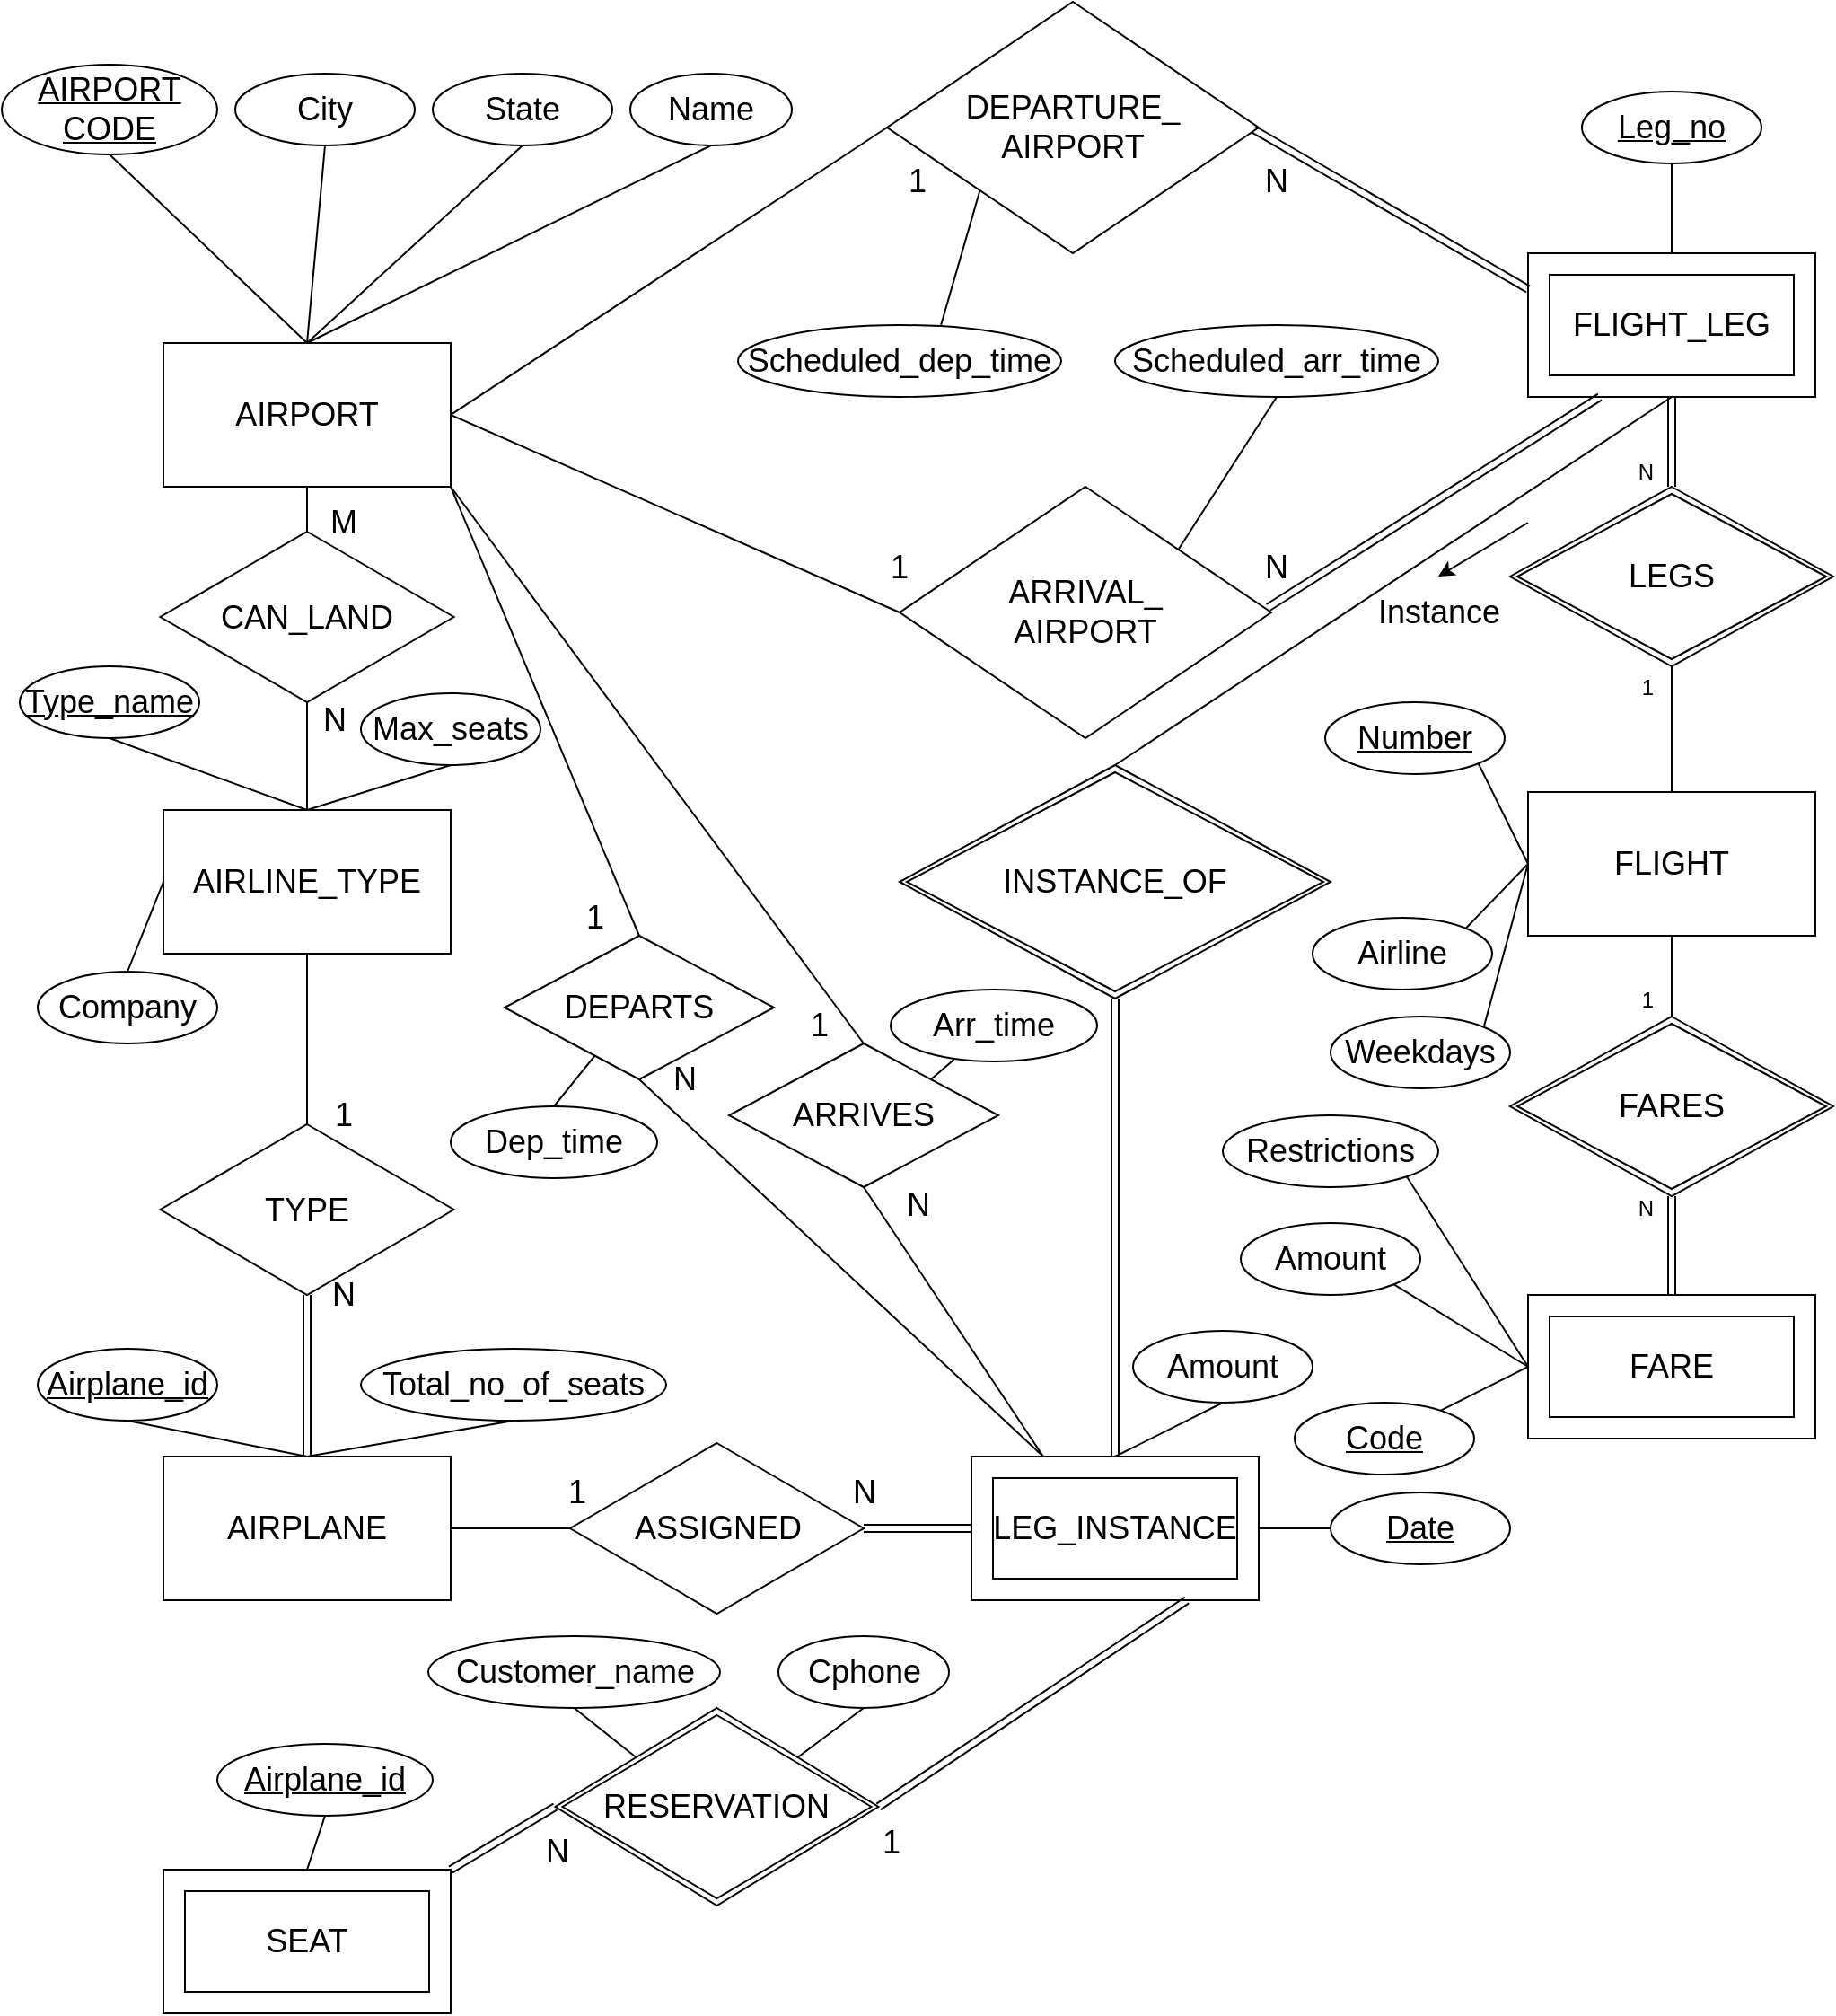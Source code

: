 <mxfile version="13.7.3" type="github">
  <diagram id="9iZNZO0j0jkgSTigeUpT" name="Page-1">
    <mxGraphModel dx="2377" dy="1365" grid="1" gridSize="10" guides="1" tooltips="1" connect="1" arrows="1" fold="1" page="1" pageScale="1" pageWidth="827" pageHeight="1169" math="0" shadow="0">
      <root>
        <mxCell id="0" />
        <mxCell id="1" parent="0" />
        <mxCell id="PUG3nTG2jhj8GArSebX7-1" value="AIRPORT" style="rounded=0;whiteSpace=wrap;html=1;perimeterSpacing=0;sketch=0;container=0;fontSize=18;" vertex="1" parent="1">
          <mxGeometry x="350" y="190" width="160" height="80" as="geometry" />
        </mxCell>
        <mxCell id="PUG3nTG2jhj8GArSebX7-6" value="FLIGHT_LEG" style="shape=ext;double=1;rounded=0;whiteSpace=wrap;html=1;glass=0;sketch=0;gradientColor=none;margin=10;fontSize=18;" vertex="1" parent="1">
          <mxGeometry x="1110" y="140" width="160" height="80" as="geometry" />
        </mxCell>
        <mxCell id="PUG3nTG2jhj8GArSebX7-7" value="AIRLINE_TYPE" style="rounded=0;whiteSpace=wrap;html=1;perimeterSpacing=0;sketch=0;container=0;fontSize=18;" vertex="1" parent="1">
          <mxGeometry x="350" y="450" width="160" height="80" as="geometry" />
        </mxCell>
        <mxCell id="PUG3nTG2jhj8GArSebX7-8" value="AIRPLANE" style="rounded=0;whiteSpace=wrap;html=1;perimeterSpacing=0;sketch=0;container=0;fontSize=18;" vertex="1" parent="1">
          <mxGeometry x="350" y="810" width="160" height="80" as="geometry" />
        </mxCell>
        <mxCell id="PUG3nTG2jhj8GArSebX7-9" value="FLIGHT" style="rounded=0;whiteSpace=wrap;html=1;perimeterSpacing=0;sketch=0;container=0;fontSize=18;" vertex="1" parent="1">
          <mxGeometry x="1110" y="440" width="160" height="80" as="geometry" />
        </mxCell>
        <mxCell id="PUG3nTG2jhj8GArSebX7-10" value="SEAT" style="shape=ext;double=1;rounded=0;whiteSpace=wrap;html=1;glass=0;sketch=0;gradientColor=none;margin=10;fontSize=18;" vertex="1" parent="1">
          <mxGeometry x="350" y="1040" width="160" height="80" as="geometry" />
        </mxCell>
        <mxCell id="PUG3nTG2jhj8GArSebX7-11" value="FARE" style="shape=ext;double=1;rounded=0;whiteSpace=wrap;html=1;glass=0;sketch=0;gradientColor=none;margin=10;fontSize=18;" vertex="1" parent="1">
          <mxGeometry x="1110" y="720" width="160" height="80" as="geometry" />
        </mxCell>
        <mxCell id="PUG3nTG2jhj8GArSebX7-12" value="LEG_INSTANCE" style="shape=ext;double=1;rounded=0;whiteSpace=wrap;html=1;glass=0;sketch=0;gradientColor=none;margin=10;fontSize=18;" vertex="1" parent="1">
          <mxGeometry x="800" y="810" width="160" height="80" as="geometry" />
        </mxCell>
        <mxCell id="PUG3nTG2jhj8GArSebX7-13" value="&lt;u style=&quot;font-size: 18px;&quot;&gt;AIRPORT CODE&lt;/u&gt;" style="ellipse;whiteSpace=wrap;html=1;rounded=0;glass=0;sketch=0;gradientColor=none;fontSize=18;" vertex="1" parent="1">
          <mxGeometry x="260" y="35" width="120" height="50" as="geometry" />
        </mxCell>
        <mxCell id="PUG3nTG2jhj8GArSebX7-14" value="City" style="ellipse;whiteSpace=wrap;html=1;rounded=0;glass=0;sketch=0;gradientColor=none;fontSize=18;" vertex="1" parent="1">
          <mxGeometry x="390" y="40" width="100" height="40" as="geometry" />
        </mxCell>
        <mxCell id="PUG3nTG2jhj8GArSebX7-15" value="State" style="ellipse;whiteSpace=wrap;html=1;rounded=0;glass=0;sketch=0;gradientColor=none;fontSize=18;" vertex="1" parent="1">
          <mxGeometry x="500" y="40" width="100" height="40" as="geometry" />
        </mxCell>
        <mxCell id="PUG3nTG2jhj8GArSebX7-18" value="Name" style="ellipse;whiteSpace=wrap;html=1;rounded=0;glass=0;sketch=0;gradientColor=none;fontSize=18;" vertex="1" parent="1">
          <mxGeometry x="610" y="40" width="90" height="40" as="geometry" />
        </mxCell>
        <mxCell id="PUG3nTG2jhj8GArSebX7-23" value="" style="endArrow=none;html=1;exitX=0.5;exitY=0;exitDx=0;exitDy=0;entryX=0.5;entryY=1;entryDx=0;entryDy=0;fontSize=18;" edge="1" parent="1" source="PUG3nTG2jhj8GArSebX7-1" target="PUG3nTG2jhj8GArSebX7-13">
          <mxGeometry width="50" height="50" relative="1" as="geometry">
            <mxPoint x="710" y="620" as="sourcePoint" />
            <mxPoint x="760" y="570" as="targetPoint" />
          </mxGeometry>
        </mxCell>
        <mxCell id="PUG3nTG2jhj8GArSebX7-24" value="" style="endArrow=none;html=1;entryX=0.5;entryY=1;entryDx=0;entryDy=0;fontSize=18;exitX=0.5;exitY=0;exitDx=0;exitDy=0;" edge="1" parent="1" source="PUG3nTG2jhj8GArSebX7-1" target="PUG3nTG2jhj8GArSebX7-14">
          <mxGeometry width="50" height="50" relative="1" as="geometry">
            <mxPoint x="430" y="140" as="sourcePoint" />
            <mxPoint x="340" y="90" as="targetPoint" />
          </mxGeometry>
        </mxCell>
        <mxCell id="PUG3nTG2jhj8GArSebX7-25" value="" style="endArrow=none;html=1;entryX=0.5;entryY=1;entryDx=0;entryDy=0;fontSize=18;exitX=0.5;exitY=0;exitDx=0;exitDy=0;" edge="1" parent="1" source="PUG3nTG2jhj8GArSebX7-1" target="PUG3nTG2jhj8GArSebX7-15">
          <mxGeometry width="50" height="50" relative="1" as="geometry">
            <mxPoint x="430" y="140" as="sourcePoint" />
            <mxPoint x="350" y="100" as="targetPoint" />
          </mxGeometry>
        </mxCell>
        <mxCell id="PUG3nTG2jhj8GArSebX7-26" value="" style="endArrow=none;html=1;exitX=0.5;exitY=0;exitDx=0;exitDy=0;entryX=0.5;entryY=1;entryDx=0;entryDy=0;fontSize=18;" edge="1" parent="1" source="PUG3nTG2jhj8GArSebX7-1" target="PUG3nTG2jhj8GArSebX7-18">
          <mxGeometry width="50" height="50" relative="1" as="geometry">
            <mxPoint x="460" y="170" as="sourcePoint" />
            <mxPoint x="360" y="110" as="targetPoint" />
          </mxGeometry>
        </mxCell>
        <mxCell id="PUG3nTG2jhj8GArSebX7-27" value="&lt;u style=&quot;font-size: 18px;&quot;&gt;Type_name&lt;/u&gt;" style="ellipse;whiteSpace=wrap;html=1;rounded=0;glass=0;sketch=0;gradientColor=none;fontSize=18;" vertex="1" parent="1">
          <mxGeometry x="270" y="370" width="100" height="40" as="geometry" />
        </mxCell>
        <mxCell id="PUG3nTG2jhj8GArSebX7-28" value="Max_seats" style="ellipse;whiteSpace=wrap;html=1;rounded=0;glass=0;sketch=0;gradientColor=none;fontSize=18;" vertex="1" parent="1">
          <mxGeometry x="460" y="385" width="100" height="40" as="geometry" />
        </mxCell>
        <mxCell id="PUG3nTG2jhj8GArSebX7-29" value="Company" style="ellipse;whiteSpace=wrap;html=1;rounded=0;glass=0;sketch=0;gradientColor=none;fontSize=18;" vertex="1" parent="1">
          <mxGeometry x="280" y="540" width="100" height="40" as="geometry" />
        </mxCell>
        <mxCell id="PUG3nTG2jhj8GArSebX7-31" value="" style="endArrow=none;html=1;exitX=0;exitY=0.5;exitDx=0;exitDy=0;entryX=0.5;entryY=0;entryDx=0;entryDy=0;fontSize=18;" edge="1" parent="1" source="PUG3nTG2jhj8GArSebX7-7" target="PUG3nTG2jhj8GArSebX7-29">
          <mxGeometry width="50" height="50" relative="1" as="geometry">
            <mxPoint x="450" y="450" as="sourcePoint" />
            <mxPoint x="350" y="390" as="targetPoint" />
          </mxGeometry>
        </mxCell>
        <mxCell id="PUG3nTG2jhj8GArSebX7-32" value="" style="endArrow=none;html=1;entryX=0.5;entryY=1;entryDx=0;entryDy=0;exitX=0.5;exitY=0;exitDx=0;exitDy=0;fontSize=18;" edge="1" parent="1" source="PUG3nTG2jhj8GArSebX7-7" target="PUG3nTG2jhj8GArSebX7-27">
          <mxGeometry width="50" height="50" relative="1" as="geometry">
            <mxPoint x="370" y="510" as="sourcePoint" />
            <mxPoint x="340" y="450" as="targetPoint" />
          </mxGeometry>
        </mxCell>
        <mxCell id="PUG3nTG2jhj8GArSebX7-33" value="" style="endArrow=none;html=1;fontSize=18;entryX=0.5;entryY=1;entryDx=0;entryDy=0;" edge="1" parent="1" target="PUG3nTG2jhj8GArSebX7-28">
          <mxGeometry width="50" height="50" relative="1" as="geometry">
            <mxPoint x="430" y="450" as="sourcePoint" />
            <mxPoint x="380" y="400" as="targetPoint" />
          </mxGeometry>
        </mxCell>
        <mxCell id="PUG3nTG2jhj8GArSebX7-34" value="&lt;u style=&quot;font-size: 18px;&quot;&gt;Airplane_id&lt;/u&gt;" style="ellipse;whiteSpace=wrap;html=1;rounded=0;glass=0;sketch=0;gradientColor=none;fontSize=18;" vertex="1" parent="1">
          <mxGeometry x="280" y="750" width="100" height="40" as="geometry" />
        </mxCell>
        <mxCell id="PUG3nTG2jhj8GArSebX7-35" value="Total_no_of_seats" style="ellipse;whiteSpace=wrap;html=1;rounded=0;glass=0;sketch=0;gradientColor=none;fontSize=18;" vertex="1" parent="1">
          <mxGeometry x="460" y="750" width="170" height="40" as="geometry" />
        </mxCell>
        <mxCell id="PUG3nTG2jhj8GArSebX7-36" value="" style="endArrow=none;html=1;exitX=0.5;exitY=0;exitDx=0;exitDy=0;entryX=0.5;entryY=1;entryDx=0;entryDy=0;fontSize=18;" edge="1" parent="1" source="PUG3nTG2jhj8GArSebX7-8" target="PUG3nTG2jhj8GArSebX7-34">
          <mxGeometry width="50" height="50" relative="1" as="geometry">
            <mxPoint x="360" y="500" as="sourcePoint" />
            <mxPoint x="340" y="550" as="targetPoint" />
          </mxGeometry>
        </mxCell>
        <mxCell id="PUG3nTG2jhj8GArSebX7-37" value="" style="endArrow=none;html=1;exitX=0.5;exitY=1;exitDx=0;exitDy=0;entryX=0.5;entryY=0;entryDx=0;entryDy=0;fontSize=18;" edge="1" parent="1" source="PUG3nTG2jhj8GArSebX7-35" target="PUG3nTG2jhj8GArSebX7-8">
          <mxGeometry width="50" height="50" relative="1" as="geometry">
            <mxPoint x="370" y="510" as="sourcePoint" />
            <mxPoint x="350" y="560" as="targetPoint" />
          </mxGeometry>
        </mxCell>
        <mxCell id="PUG3nTG2jhj8GArSebX7-38" value="&lt;u style=&quot;font-size: 18px;&quot;&gt;Airplane_id&lt;/u&gt;" style="ellipse;whiteSpace=wrap;html=1;rounded=0;glass=0;sketch=0;gradientColor=none;fontSize=18;" vertex="1" parent="1">
          <mxGeometry x="380" y="970" width="120" height="40" as="geometry" />
        </mxCell>
        <mxCell id="PUG3nTG2jhj8GArSebX7-39" value="" style="endArrow=none;html=1;exitX=0.5;exitY=0;exitDx=0;exitDy=0;entryX=0.5;entryY=1;entryDx=0;entryDy=0;fontSize=18;" edge="1" parent="1" source="PUG3nTG2jhj8GArSebX7-10" target="PUG3nTG2jhj8GArSebX7-38">
          <mxGeometry width="50" height="50" relative="1" as="geometry">
            <mxPoint x="440" y="820.0" as="sourcePoint" />
            <mxPoint x="340" y="800.0" as="targetPoint" />
          </mxGeometry>
        </mxCell>
        <mxCell id="PUG3nTG2jhj8GArSebX7-40" value="&lt;u style=&quot;font-size: 18px;&quot;&gt;Leg_no&lt;/u&gt;" style="ellipse;whiteSpace=wrap;html=1;rounded=0;glass=0;sketch=0;gradientColor=none;fontSize=18;" vertex="1" parent="1">
          <mxGeometry x="1140" y="50" width="100" height="40" as="geometry" />
        </mxCell>
        <mxCell id="PUG3nTG2jhj8GArSebX7-41" value="" style="endArrow=none;html=1;entryX=0.5;entryY=1;entryDx=0;entryDy=0;exitX=0.5;exitY=0;exitDx=0;exitDy=0;fontSize=18;" edge="1" parent="1" source="PUG3nTG2jhj8GArSebX7-6" target="PUG3nTG2jhj8GArSebX7-40">
          <mxGeometry width="50" height="50" relative="1" as="geometry">
            <mxPoint x="440" y="150" as="sourcePoint" />
            <mxPoint x="450" y="90" as="targetPoint" />
          </mxGeometry>
        </mxCell>
        <mxCell id="PUG3nTG2jhj8GArSebX7-42" value="&lt;u style=&quot;font-size: 18px;&quot;&gt;&lt;font style=&quot;font-size: 18px;&quot;&gt;Number&lt;/font&gt;&lt;/u&gt;" style="ellipse;whiteSpace=wrap;html=1;rounded=0;glass=0;sketch=0;gradientColor=none;fontSize=18;" vertex="1" parent="1">
          <mxGeometry x="997" y="390" width="100" height="40" as="geometry" />
        </mxCell>
        <mxCell id="PUG3nTG2jhj8GArSebX7-43" value="Airline" style="ellipse;whiteSpace=wrap;html=1;rounded=0;glass=0;sketch=0;gradientColor=none;fontSize=18;" vertex="1" parent="1">
          <mxGeometry x="990" y="510" width="100" height="40" as="geometry" />
        </mxCell>
        <mxCell id="PUG3nTG2jhj8GArSebX7-44" value="Weekdays" style="ellipse;whiteSpace=wrap;html=1;rounded=0;glass=0;sketch=0;gradientColor=none;fontSize=18;" vertex="1" parent="1">
          <mxGeometry x="1000" y="565" width="100" height="40" as="geometry" />
        </mxCell>
        <mxCell id="PUG3nTG2jhj8GArSebX7-47" value="&lt;u style=&quot;font-size: 18px;&quot;&gt;Code&lt;/u&gt;" style="ellipse;whiteSpace=wrap;html=1;rounded=0;glass=0;sketch=0;gradientColor=none;fontSize=18;" vertex="1" parent="1">
          <mxGeometry x="980" y="780" width="100" height="40" as="geometry" />
        </mxCell>
        <mxCell id="PUG3nTG2jhj8GArSebX7-48" value="Restrictions" style="ellipse;whiteSpace=wrap;html=1;rounded=0;glass=0;sketch=0;gradientColor=none;fontSize=18;" vertex="1" parent="1">
          <mxGeometry x="940" y="620" width="120" height="40" as="geometry" />
        </mxCell>
        <mxCell id="PUG3nTG2jhj8GArSebX7-49" value="Amount" style="ellipse;whiteSpace=wrap;html=1;rounded=0;glass=0;sketch=0;gradientColor=none;fontSize=18;" vertex="1" parent="1">
          <mxGeometry x="950" y="680" width="100" height="40" as="geometry" />
        </mxCell>
        <mxCell id="PUG3nTG2jhj8GArSebX7-50" value="" style="endArrow=none;html=1;entryX=1;entryY=1;entryDx=0;entryDy=0;exitX=0;exitY=0.5;exitDx=0;exitDy=0;fontSize=18;" edge="1" parent="1" source="PUG3nTG2jhj8GArSebX7-9" target="PUG3nTG2jhj8GArSebX7-42">
          <mxGeometry width="50" height="50" relative="1" as="geometry">
            <mxPoint x="1200.0" y="140" as="sourcePoint" />
            <mxPoint x="1200.0" y="100" as="targetPoint" />
          </mxGeometry>
        </mxCell>
        <mxCell id="PUG3nTG2jhj8GArSebX7-51" value="" style="endArrow=none;html=1;entryX=1;entryY=0;entryDx=0;entryDy=0;fontSize=18;" edge="1" parent="1" target="PUG3nTG2jhj8GArSebX7-43">
          <mxGeometry width="50" height="50" relative="1" as="geometry">
            <mxPoint x="1110" y="480" as="sourcePoint" />
            <mxPoint x="1092.355" y="444.142" as="targetPoint" />
          </mxGeometry>
        </mxCell>
        <mxCell id="PUG3nTG2jhj8GArSebX7-52" value="" style="endArrow=none;html=1;entryX=1;entryY=0;entryDx=0;entryDy=0;fontSize=18;" edge="1" parent="1" target="PUG3nTG2jhj8GArSebX7-44">
          <mxGeometry width="50" height="50" relative="1" as="geometry">
            <mxPoint x="1110" y="480" as="sourcePoint" />
            <mxPoint x="1092.355" y="444.142" as="targetPoint" />
          </mxGeometry>
        </mxCell>
        <mxCell id="PUG3nTG2jhj8GArSebX7-53" value="Amount" style="ellipse;whiteSpace=wrap;html=1;rounded=0;glass=0;sketch=0;gradientColor=none;fontSize=18;" vertex="1" parent="1">
          <mxGeometry x="890" y="740" width="100" height="40" as="geometry" />
        </mxCell>
        <mxCell id="PUG3nTG2jhj8GArSebX7-54" value="&lt;u style=&quot;font-size: 18px;&quot;&gt;Date&lt;/u&gt;" style="ellipse;whiteSpace=wrap;html=1;rounded=0;glass=0;sketch=0;gradientColor=none;fontSize=18;" vertex="1" parent="1">
          <mxGeometry x="1000" y="830" width="100" height="40" as="geometry" />
        </mxCell>
        <mxCell id="PUG3nTG2jhj8GArSebX7-55" value="" style="endArrow=none;html=1;entryX=1;entryY=1;entryDx=0;entryDy=0;fontSize=18;exitX=0;exitY=0.5;exitDx=0;exitDy=0;" edge="1" parent="1" source="PUG3nTG2jhj8GArSebX7-11" target="PUG3nTG2jhj8GArSebX7-48">
          <mxGeometry width="50" height="50" relative="1" as="geometry">
            <mxPoint x="1120" y="490" as="sourcePoint" />
            <mxPoint x="1092.355" y="535.858" as="targetPoint" />
          </mxGeometry>
        </mxCell>
        <mxCell id="PUG3nTG2jhj8GArSebX7-56" value="" style="endArrow=none;html=1;entryX=1;entryY=1;entryDx=0;entryDy=0;fontSize=18;exitX=0;exitY=0.5;exitDx=0;exitDy=0;" edge="1" parent="1" source="PUG3nTG2jhj8GArSebX7-11" target="PUG3nTG2jhj8GArSebX7-49">
          <mxGeometry width="50" height="50" relative="1" as="geometry">
            <mxPoint x="1120" y="760" as="sourcePoint" />
            <mxPoint x="1110" y="650" as="targetPoint" />
          </mxGeometry>
        </mxCell>
        <mxCell id="PUG3nTG2jhj8GArSebX7-57" value="" style="endArrow=none;html=1;fontSize=18;exitX=0;exitY=0.5;exitDx=0;exitDy=0;" edge="1" parent="1" source="PUG3nTG2jhj8GArSebX7-11" target="PUG3nTG2jhj8GArSebX7-47">
          <mxGeometry width="50" height="50" relative="1" as="geometry">
            <mxPoint x="1120" y="760" as="sourcePoint" />
            <mxPoint x="1100" y="760" as="targetPoint" />
          </mxGeometry>
        </mxCell>
        <mxCell id="PUG3nTG2jhj8GArSebX7-58" value="" style="endArrow=none;html=1;entryX=0;entryY=0.5;entryDx=0;entryDy=0;fontSize=18;exitX=1;exitY=0.5;exitDx=0;exitDy=0;" edge="1" parent="1" source="PUG3nTG2jhj8GArSebX7-12" target="PUG3nTG2jhj8GArSebX7-54">
          <mxGeometry width="50" height="50" relative="1" as="geometry">
            <mxPoint x="1150" y="790.0" as="sourcePoint" />
            <mxPoint x="1130" y="670" as="targetPoint" />
          </mxGeometry>
        </mxCell>
        <mxCell id="PUG3nTG2jhj8GArSebX7-59" value="" style="endArrow=none;html=1;entryX=0.5;entryY=0;entryDx=0;entryDy=0;fontSize=18;exitX=0.5;exitY=1;exitDx=0;exitDy=0;" edge="1" parent="1" source="PUG3nTG2jhj8GArSebX7-53" target="PUG3nTG2jhj8GArSebX7-12">
          <mxGeometry width="50" height="50" relative="1" as="geometry">
            <mxPoint x="970" y="860.0" as="sourcePoint" />
            <mxPoint x="1010" y="860.0" as="targetPoint" />
          </mxGeometry>
        </mxCell>
        <mxCell id="PUG3nTG2jhj8GArSebX7-60" value="&lt;font style=&quot;font-size: 18px&quot;&gt;DEPARTURE_&lt;br style=&quot;font-size: 18px;&quot;&gt;AIRPORT&lt;/font&gt;" style="rhombus;whiteSpace=wrap;html=1;rounded=0;glass=0;sketch=0;gradientColor=none;fontSize=18;" vertex="1" parent="1">
          <mxGeometry x="753" width="207" height="140" as="geometry" />
        </mxCell>
        <mxCell id="PUG3nTG2jhj8GArSebX7-61" value="" style="endArrow=none;html=1;fontSize=18;entryX=0;entryY=0.5;entryDx=0;entryDy=0;exitX=1;exitY=0.5;exitDx=0;exitDy=0;" edge="1" parent="1" source="PUG3nTG2jhj8GArSebX7-1" target="PUG3nTG2jhj8GArSebX7-60">
          <mxGeometry width="50" height="50" relative="1" as="geometry">
            <mxPoint x="910" y="590" as="sourcePoint" />
            <mxPoint x="960" y="540" as="targetPoint" />
          </mxGeometry>
        </mxCell>
        <mxCell id="PUG3nTG2jhj8GArSebX7-62" value="1" style="text;html=1;strokeColor=none;fillColor=none;align=center;verticalAlign=middle;whiteSpace=wrap;rounded=0;glass=0;sketch=0;fontSize=18;" vertex="1" parent="1">
          <mxGeometry x="750" y="90" width="40" height="20" as="geometry" />
        </mxCell>
        <mxCell id="PUG3nTG2jhj8GArSebX7-66" value="N" style="text;html=1;strokeColor=none;fillColor=none;align=center;verticalAlign=middle;whiteSpace=wrap;rounded=0;glass=0;sketch=0;fontSize=18;" vertex="1" parent="1">
          <mxGeometry x="950" y="90" width="40" height="20" as="geometry" />
        </mxCell>
        <mxCell id="PUG3nTG2jhj8GArSebX7-67" value="Scheduled_dep_time" style="ellipse;whiteSpace=wrap;html=1;rounded=0;glass=0;sketch=0;gradientColor=none;fontSize=18;" vertex="1" parent="1">
          <mxGeometry x="670" y="180" width="180" height="40" as="geometry" />
        </mxCell>
        <mxCell id="PUG3nTG2jhj8GArSebX7-68" value="" style="endArrow=none;html=1;exitX=0.628;exitY=0;exitDx=0;exitDy=0;entryX=0;entryY=1;entryDx=0;entryDy=0;fontSize=18;exitPerimeter=0;" edge="1" parent="1" source="PUG3nTG2jhj8GArSebX7-67" target="PUG3nTG2jhj8GArSebX7-60">
          <mxGeometry width="50" height="50" relative="1" as="geometry">
            <mxPoint x="610" y="220" as="sourcePoint" />
            <mxPoint x="835" y="110" as="targetPoint" />
          </mxGeometry>
        </mxCell>
        <mxCell id="PUG3nTG2jhj8GArSebX7-69" value="ARRIVAL_&lt;br&gt;AIRPORT" style="rhombus;whiteSpace=wrap;html=1;rounded=0;glass=0;sketch=0;gradientColor=none;fontSize=18;" vertex="1" parent="1">
          <mxGeometry x="760" y="270" width="207" height="140" as="geometry" />
        </mxCell>
        <mxCell id="PUG3nTG2jhj8GArSebX7-73" value="" style="shape=link;html=1;rounded=0;fontSize=18;entryX=0.986;entryY=0.507;entryDx=0;entryDy=0;entryPerimeter=0;exitX=0;exitY=0.25;exitDx=0;exitDy=0;" edge="1" parent="1" source="PUG3nTG2jhj8GArSebX7-6" target="PUG3nTG2jhj8GArSebX7-60">
          <mxGeometry relative="1" as="geometry">
            <mxPoint x="937" y="120" as="sourcePoint" />
            <mxPoint x="970" y="70" as="targetPoint" />
          </mxGeometry>
        </mxCell>
        <mxCell id="PUG3nTG2jhj8GArSebX7-75" value="" style="shape=link;html=1;rounded=0;fontSize=18;entryX=0.992;entryY=0.48;entryDx=0;entryDy=0;exitX=0.25;exitY=1;exitDx=0;exitDy=0;entryPerimeter=0;" edge="1" parent="1" source="PUG3nTG2jhj8GArSebX7-6" target="PUG3nTG2jhj8GArSebX7-69">
          <mxGeometry relative="1" as="geometry">
            <mxPoint x="1120" y="160" as="sourcePoint" />
            <mxPoint x="984.102" y="80.98" as="targetPoint" />
          </mxGeometry>
        </mxCell>
        <mxCell id="PUG3nTG2jhj8GArSebX7-76" value="Scheduled_arr_time" style="ellipse;whiteSpace=wrap;html=1;rounded=0;glass=0;sketch=0;gradientColor=none;fontSize=18;" vertex="1" parent="1">
          <mxGeometry x="880" y="180" width="180" height="40" as="geometry" />
        </mxCell>
        <mxCell id="PUG3nTG2jhj8GArSebX7-77" value="" style="endArrow=none;html=1;exitX=0.5;exitY=1;exitDx=0;exitDy=0;entryX=1;entryY=0;entryDx=0;entryDy=0;fontSize=18;" edge="1" parent="1" source="PUG3nTG2jhj8GArSebX7-76" target="PUG3nTG2jhj8GArSebX7-69">
          <mxGeometry width="50" height="50" relative="1" as="geometry">
            <mxPoint x="793.04" y="160" as="sourcePoint" />
            <mxPoint x="831.75" y="115" as="targetPoint" />
          </mxGeometry>
        </mxCell>
        <mxCell id="PUG3nTG2jhj8GArSebX7-79" value="" style="endArrow=none;html=1;fontSize=18;entryX=0;entryY=0.5;entryDx=0;entryDy=0;exitX=1;exitY=0.5;exitDx=0;exitDy=0;" edge="1" parent="1" source="PUG3nTG2jhj8GArSebX7-1" target="PUG3nTG2jhj8GArSebX7-69">
          <mxGeometry width="50" height="50" relative="1" as="geometry">
            <mxPoint x="520" y="240" as="sourcePoint" />
            <mxPoint x="763" y="80" as="targetPoint" />
          </mxGeometry>
        </mxCell>
        <mxCell id="PUG3nTG2jhj8GArSebX7-81" value="INSTANCE_OF" style="shape=rhombus;double=1;perimeter=rhombusPerimeter;whiteSpace=wrap;html=1;align=center;rounded=0;glass=0;sketch=0;gradientColor=none;fontSize=18;" vertex="1" parent="1">
          <mxGeometry x="760" y="425" width="240" height="130" as="geometry" />
        </mxCell>
        <mxCell id="PUG3nTG2jhj8GArSebX7-83" value="" style="endArrow=none;html=1;fontSize=18;entryX=0.5;entryY=1;entryDx=0;entryDy=0;exitX=0.5;exitY=0;exitDx=0;exitDy=0;" edge="1" parent="1" source="PUG3nTG2jhj8GArSebX7-81" target="PUG3nTG2jhj8GArSebX7-6">
          <mxGeometry width="50" height="50" relative="1" as="geometry">
            <mxPoint x="520" y="240" as="sourcePoint" />
            <mxPoint x="770.0" y="370.0" as="targetPoint" />
          </mxGeometry>
        </mxCell>
        <mxCell id="PUG3nTG2jhj8GArSebX7-84" value="" style="endArrow=classic;html=1;fontSize=18;" edge="1" parent="1">
          <mxGeometry width="50" height="50" relative="1" as="geometry">
            <mxPoint x="1110" y="290" as="sourcePoint" />
            <mxPoint x="1060" y="320" as="targetPoint" />
          </mxGeometry>
        </mxCell>
        <mxCell id="PUG3nTG2jhj8GArSebX7-86" value="Instance" style="text;html=1;align=center;verticalAlign=middle;resizable=0;points=[];autosize=1;fontSize=18;" vertex="1" parent="1">
          <mxGeometry x="1020" y="325" width="80" height="30" as="geometry" />
        </mxCell>
        <mxCell id="PUG3nTG2jhj8GArSebX7-88" value="LEGS" style="shape=rhombus;double=1;perimeter=rhombusPerimeter;whiteSpace=wrap;html=1;align=center;rounded=0;glass=0;sketch=0;gradientColor=none;fontSize=18;" vertex="1" parent="1">
          <mxGeometry x="1100" y="270" width="180" height="100" as="geometry" />
        </mxCell>
        <mxCell id="PUG3nTG2jhj8GArSebX7-89" value="" style="shape=link;html=1;rounded=0;fontSize=18;entryX=0.5;entryY=1;entryDx=0;entryDy=0;exitX=0.5;exitY=0;exitDx=0;exitDy=0;" edge="1" parent="1" source="PUG3nTG2jhj8GArSebX7-88" target="PUG3nTG2jhj8GArSebX7-6">
          <mxGeometry relative="1" as="geometry">
            <mxPoint x="570" y="460" as="sourcePoint" />
            <mxPoint x="730" y="460" as="targetPoint" />
          </mxGeometry>
        </mxCell>
        <mxCell id="PUG3nTG2jhj8GArSebX7-90" value="N" style="resizable=0;html=1;align=right;verticalAlign=bottom;" connectable="0" vertex="1" parent="PUG3nTG2jhj8GArSebX7-89">
          <mxGeometry x="1" relative="1" as="geometry">
            <mxPoint x="-10" y="50" as="offset" />
          </mxGeometry>
        </mxCell>
        <mxCell id="PUG3nTG2jhj8GArSebX7-91" value="" style="endArrow=none;html=1;rounded=0;fontSize=18;entryX=0.5;entryY=1;entryDx=0;entryDy=0;exitX=0.5;exitY=0;exitDx=0;exitDy=0;" edge="1" parent="1" source="PUG3nTG2jhj8GArSebX7-9" target="PUG3nTG2jhj8GArSebX7-88">
          <mxGeometry relative="1" as="geometry">
            <mxPoint x="580" y="340" as="sourcePoint" />
            <mxPoint x="740" y="340" as="targetPoint" />
          </mxGeometry>
        </mxCell>
        <mxCell id="PUG3nTG2jhj8GArSebX7-92" value="1" style="resizable=0;html=1;align=right;verticalAlign=bottom;" connectable="0" vertex="1" parent="PUG3nTG2jhj8GArSebX7-91">
          <mxGeometry x="1" relative="1" as="geometry">
            <mxPoint x="-10" y="20" as="offset" />
          </mxGeometry>
        </mxCell>
        <mxCell id="PUG3nTG2jhj8GArSebX7-93" value="FARES" style="shape=rhombus;double=1;perimeter=rhombusPerimeter;whiteSpace=wrap;html=1;align=center;rounded=0;glass=0;sketch=0;gradientColor=none;fontSize=18;" vertex="1" parent="1">
          <mxGeometry x="1100" y="565" width="180" height="100" as="geometry" />
        </mxCell>
        <mxCell id="PUG3nTG2jhj8GArSebX7-94" value="1" style="text;html=1;strokeColor=none;fillColor=none;align=center;verticalAlign=middle;whiteSpace=wrap;rounded=0;glass=0;sketch=0;fontSize=18;" vertex="1" parent="1">
          <mxGeometry x="740" y="305" width="40" height="20" as="geometry" />
        </mxCell>
        <mxCell id="PUG3nTG2jhj8GArSebX7-95" value="N" style="text;html=1;strokeColor=none;fillColor=none;align=center;verticalAlign=middle;whiteSpace=wrap;rounded=0;glass=0;sketch=0;fontSize=18;" vertex="1" parent="1">
          <mxGeometry x="950" y="305" width="40" height="20" as="geometry" />
        </mxCell>
        <mxCell id="PUG3nTG2jhj8GArSebX7-96" value="" style="endArrow=none;html=1;rounded=0;fontSize=18;entryX=0.5;entryY=1;entryDx=0;entryDy=0;exitX=0.5;exitY=0;exitDx=0;exitDy=0;" edge="1" parent="1" source="PUG3nTG2jhj8GArSebX7-93" target="PUG3nTG2jhj8GArSebX7-9">
          <mxGeometry relative="1" as="geometry">
            <mxPoint x="1200.0" y="450.0" as="sourcePoint" />
            <mxPoint x="1200.0" y="380.0" as="targetPoint" />
          </mxGeometry>
        </mxCell>
        <mxCell id="PUG3nTG2jhj8GArSebX7-97" value="1" style="resizable=0;html=1;align=right;verticalAlign=bottom;" connectable="0" vertex="1" parent="PUG3nTG2jhj8GArSebX7-96">
          <mxGeometry x="1" relative="1" as="geometry">
            <mxPoint x="-10" y="44.71" as="offset" />
          </mxGeometry>
        </mxCell>
        <mxCell id="PUG3nTG2jhj8GArSebX7-98" value="" style="shape=link;html=1;rounded=0;fontSize=18;entryX=0.5;entryY=0;entryDx=0;entryDy=0;exitX=0.5;exitY=1;exitDx=0;exitDy=0;" edge="1" parent="1" source="PUG3nTG2jhj8GArSebX7-93" target="PUG3nTG2jhj8GArSebX7-11">
          <mxGeometry relative="1" as="geometry">
            <mxPoint x="1240" y="550" as="sourcePoint" />
            <mxPoint x="1200.0" y="230" as="targetPoint" />
          </mxGeometry>
        </mxCell>
        <mxCell id="PUG3nTG2jhj8GArSebX7-99" value="N" style="resizable=0;html=1;align=right;verticalAlign=bottom;" connectable="0" vertex="1" parent="PUG3nTG2jhj8GArSebX7-98">
          <mxGeometry x="1" relative="1" as="geometry">
            <mxPoint x="-10" y="-40" as="offset" />
          </mxGeometry>
        </mxCell>
        <mxCell id="PUG3nTG2jhj8GArSebX7-100" value="CAN_LAND" style="rhombus;whiteSpace=wrap;html=1;rounded=0;glass=0;sketch=0;gradientColor=none;fontSize=18;" vertex="1" parent="1">
          <mxGeometry x="348.25" y="295" width="163.5" height="95" as="geometry" />
        </mxCell>
        <mxCell id="PUG3nTG2jhj8GArSebX7-101" value="" style="endArrow=none;html=1;entryX=0.5;entryY=0;entryDx=0;entryDy=0;fontSize=18;exitX=0.5;exitY=1;exitDx=0;exitDy=0;" edge="1" parent="1" source="PUG3nTG2jhj8GArSebX7-1" target="PUG3nTG2jhj8GArSebX7-100">
          <mxGeometry width="50" height="50" relative="1" as="geometry">
            <mxPoint x="440" y="200" as="sourcePoint" />
            <mxPoint x="450" y="90" as="targetPoint" />
          </mxGeometry>
        </mxCell>
        <mxCell id="PUG3nTG2jhj8GArSebX7-102" value="" style="endArrow=none;html=1;entryX=0.5;entryY=1;entryDx=0;entryDy=0;fontSize=18;exitX=0.5;exitY=0;exitDx=0;exitDy=0;" edge="1" parent="1" source="PUG3nTG2jhj8GArSebX7-7" target="PUG3nTG2jhj8GArSebX7-100">
          <mxGeometry width="50" height="50" relative="1" as="geometry">
            <mxPoint x="440" y="280.0" as="sourcePoint" />
            <mxPoint x="440" y="305.0" as="targetPoint" />
          </mxGeometry>
        </mxCell>
        <mxCell id="PUG3nTG2jhj8GArSebX7-103" value="N&lt;br&gt;" style="text;html=1;align=center;verticalAlign=middle;resizable=0;points=[];autosize=1;fontSize=18;" vertex="1" parent="1">
          <mxGeometry x="430" y="385" width="30" height="30" as="geometry" />
        </mxCell>
        <mxCell id="PUG3nTG2jhj8GArSebX7-104" value="M" style="text;html=1;align=center;verticalAlign=middle;resizable=0;points=[];autosize=1;fontSize=18;" vertex="1" parent="1">
          <mxGeometry x="435" y="275" width="30" height="30" as="geometry" />
        </mxCell>
        <mxCell id="PUG3nTG2jhj8GArSebX7-105" value="TYPE" style="rhombus;whiteSpace=wrap;html=1;rounded=0;glass=0;sketch=0;gradientColor=none;fontSize=18;" vertex="1" parent="1">
          <mxGeometry x="348.25" y="625" width="163.5" height="95" as="geometry" />
        </mxCell>
        <mxCell id="PUG3nTG2jhj8GArSebX7-106" value="" style="endArrow=none;html=1;entryX=0.5;entryY=0;entryDx=0;entryDy=0;fontSize=18;exitX=0.5;exitY=1;exitDx=0;exitDy=0;" edge="1" parent="1" source="PUG3nTG2jhj8GArSebX7-7" target="PUG3nTG2jhj8GArSebX7-105">
          <mxGeometry width="50" height="50" relative="1" as="geometry">
            <mxPoint x="440" y="460.0" as="sourcePoint" />
            <mxPoint x="440" y="400.0" as="targetPoint" />
          </mxGeometry>
        </mxCell>
        <mxCell id="PUG3nTG2jhj8GArSebX7-107" value="" style="shape=link;html=1;rounded=0;fontSize=18;entryX=0.5;entryY=0;entryDx=0;entryDy=0;exitX=0.5;exitY=1;exitDx=0;exitDy=0;" edge="1" parent="1" source="PUG3nTG2jhj8GArSebX7-105" target="PUG3nTG2jhj8GArSebX7-8">
          <mxGeometry relative="1" as="geometry">
            <mxPoint x="1200.0" y="675.0" as="sourcePoint" />
            <mxPoint x="1200.0" y="730.0" as="targetPoint" />
          </mxGeometry>
        </mxCell>
        <mxCell id="PUG3nTG2jhj8GArSebX7-109" value="1" style="text;html=1;align=center;verticalAlign=middle;resizable=0;points=[];autosize=1;fontSize=18;" vertex="1" parent="1">
          <mxGeometry x="435" y="605" width="30" height="30" as="geometry" />
        </mxCell>
        <mxCell id="PUG3nTG2jhj8GArSebX7-110" value="N" style="text;html=1;align=center;verticalAlign=middle;resizable=0;points=[];autosize=1;fontSize=18;" vertex="1" parent="1">
          <mxGeometry x="435" y="705" width="30" height="30" as="geometry" />
        </mxCell>
        <mxCell id="PUG3nTG2jhj8GArSebX7-111" value="ASSIGNED" style="rhombus;whiteSpace=wrap;html=1;rounded=0;glass=0;sketch=0;gradientColor=none;fontSize=18;" vertex="1" parent="1">
          <mxGeometry x="576.5" y="802.5" width="163.5" height="95" as="geometry" />
        </mxCell>
        <mxCell id="PUG3nTG2jhj8GArSebX7-112" value="" style="endArrow=none;html=1;entryX=1;entryY=0.5;entryDx=0;entryDy=0;fontSize=18;exitX=0;exitY=0.5;exitDx=0;exitDy=0;" edge="1" parent="1" source="PUG3nTG2jhj8GArSebX7-111" target="PUG3nTG2jhj8GArSebX7-8">
          <mxGeometry width="50" height="50" relative="1" as="geometry">
            <mxPoint x="440" y="540.0" as="sourcePoint" />
            <mxPoint x="440" y="635.0" as="targetPoint" />
          </mxGeometry>
        </mxCell>
        <mxCell id="PUG3nTG2jhj8GArSebX7-113" value="1" style="text;html=1;align=center;verticalAlign=middle;resizable=0;points=[];autosize=1;fontSize=18;" vertex="1" parent="1">
          <mxGeometry x="565" y="815" width="30" height="30" as="geometry" />
        </mxCell>
        <mxCell id="PUG3nTG2jhj8GArSebX7-114" value="" style="shape=link;html=1;rounded=0;fontSize=18;entryX=1;entryY=0.5;entryDx=0;entryDy=0;exitX=0;exitY=0.5;exitDx=0;exitDy=0;" edge="1" parent="1" source="PUG3nTG2jhj8GArSebX7-12" target="PUG3nTG2jhj8GArSebX7-111">
          <mxGeometry relative="1" as="geometry">
            <mxPoint x="440" y="730.0" as="sourcePoint" />
            <mxPoint x="440" y="820.0" as="targetPoint" />
          </mxGeometry>
        </mxCell>
        <mxCell id="PUG3nTG2jhj8GArSebX7-115" value="N" style="text;html=1;align=center;verticalAlign=middle;resizable=0;points=[];autosize=1;fontSize=18;" vertex="1" parent="1">
          <mxGeometry x="725" y="815" width="30" height="30" as="geometry" />
        </mxCell>
        <mxCell id="PUG3nTG2jhj8GArSebX7-116" value="RESERVATION" style="shape=rhombus;double=1;perimeter=rhombusPerimeter;whiteSpace=wrap;html=1;align=center;rounded=0;glass=0;sketch=0;gradientColor=none;fontSize=18;" vertex="1" parent="1">
          <mxGeometry x="568.25" y="950" width="180" height="110" as="geometry" />
        </mxCell>
        <mxCell id="PUG3nTG2jhj8GArSebX7-117" value="" style="shape=link;html=1;rounded=0;fontSize=18;entryX=1;entryY=0.5;entryDx=0;entryDy=0;exitX=0.75;exitY=1;exitDx=0;exitDy=0;" edge="1" parent="1" source="PUG3nTG2jhj8GArSebX7-12" target="PUG3nTG2jhj8GArSebX7-116">
          <mxGeometry relative="1" as="geometry">
            <mxPoint x="810.0" y="860" as="sourcePoint" />
            <mxPoint x="750.0" y="860" as="targetPoint" />
          </mxGeometry>
        </mxCell>
        <mxCell id="PUG3nTG2jhj8GArSebX7-118" value="" style="shape=link;html=1;rounded=0;fontSize=18;entryX=0;entryY=0.5;entryDx=0;entryDy=0;exitX=1;exitY=0;exitDx=0;exitDy=0;" edge="1" parent="1" source="PUG3nTG2jhj8GArSebX7-10" target="PUG3nTG2jhj8GArSebX7-116">
          <mxGeometry relative="1" as="geometry">
            <mxPoint x="930.0" y="900" as="sourcePoint" />
            <mxPoint x="758.25" y="1015" as="targetPoint" />
          </mxGeometry>
        </mxCell>
        <mxCell id="PUG3nTG2jhj8GArSebX7-124" value="N" style="edgeLabel;html=1;align=center;verticalAlign=middle;resizable=0;points=[];fontSize=18;" vertex="1" connectable="0" parent="PUG3nTG2jhj8GArSebX7-118">
          <mxGeometry x="0.664" y="-5" relative="1" as="geometry">
            <mxPoint x="7.27" y="14.8" as="offset" />
          </mxGeometry>
        </mxCell>
        <mxCell id="PUG3nTG2jhj8GArSebX7-119" value="Cphone" style="ellipse;whiteSpace=wrap;html=1;rounded=0;glass=0;sketch=0;gradientColor=none;fontSize=18;" vertex="1" parent="1">
          <mxGeometry x="692.5" y="910" width="95" height="40" as="geometry" />
        </mxCell>
        <mxCell id="PUG3nTG2jhj8GArSebX7-120" value="Customer_name" style="ellipse;whiteSpace=wrap;html=1;rounded=0;glass=0;sketch=0;gradientColor=none;fontSize=18;" vertex="1" parent="1">
          <mxGeometry x="497.5" y="910" width="162.5" height="40" as="geometry" />
        </mxCell>
        <mxCell id="PUG3nTG2jhj8GArSebX7-121" value="" style="endArrow=none;html=1;entryX=0.5;entryY=1;entryDx=0;entryDy=0;fontSize=18;exitX=0;exitY=0;exitDx=0;exitDy=0;" edge="1" parent="1" source="PUG3nTG2jhj8GArSebX7-116" target="PUG3nTG2jhj8GArSebX7-120">
          <mxGeometry width="50" height="50" relative="1" as="geometry">
            <mxPoint x="586.5" y="860" as="sourcePoint" />
            <mxPoint x="520" y="860" as="targetPoint" />
          </mxGeometry>
        </mxCell>
        <mxCell id="PUG3nTG2jhj8GArSebX7-122" value="" style="endArrow=none;html=1;entryX=1;entryY=0;entryDx=0;entryDy=0;fontSize=18;exitX=0.5;exitY=1;exitDx=0;exitDy=0;" edge="1" parent="1" source="PUG3nTG2jhj8GArSebX7-119" target="PUG3nTG2jhj8GArSebX7-116">
          <mxGeometry width="50" height="50" relative="1" as="geometry">
            <mxPoint x="596.5" y="870" as="sourcePoint" />
            <mxPoint x="530" y="870" as="targetPoint" />
          </mxGeometry>
        </mxCell>
        <mxCell id="PUG3nTG2jhj8GArSebX7-123" value="1" style="text;html=1;align=center;verticalAlign=middle;resizable=0;points=[];autosize=1;fontSize=18;" vertex="1" parent="1">
          <mxGeometry x="740" y="1010" width="30" height="30" as="geometry" />
        </mxCell>
        <mxCell id="PUG3nTG2jhj8GArSebX7-125" value="DEPARTS" style="rhombus;whiteSpace=wrap;html=1;rounded=0;glass=0;sketch=0;gradientColor=none;fontSize=18;" vertex="1" parent="1">
          <mxGeometry x="540" y="520" width="150" height="80" as="geometry" />
        </mxCell>
        <mxCell id="PUG3nTG2jhj8GArSebX7-126" value="ARRIVES" style="rhombus;whiteSpace=wrap;html=1;rounded=0;glass=0;sketch=0;gradientColor=none;fontSize=18;" vertex="1" parent="1">
          <mxGeometry x="665" y="580" width="150" height="80" as="geometry" />
        </mxCell>
        <mxCell id="PUG3nTG2jhj8GArSebX7-127" value="" style="endArrow=none;html=1;fontSize=18;entryX=0.5;entryY=0;entryDx=0;entryDy=0;exitX=1;exitY=1;exitDx=0;exitDy=0;" edge="1" parent="1" source="PUG3nTG2jhj8GArSebX7-1" target="PUG3nTG2jhj8GArSebX7-125">
          <mxGeometry width="50" height="50" relative="1" as="geometry">
            <mxPoint x="520" y="240" as="sourcePoint" />
            <mxPoint x="770" y="350" as="targetPoint" />
          </mxGeometry>
        </mxCell>
        <mxCell id="PUG3nTG2jhj8GArSebX7-128" value="" style="endArrow=none;html=1;fontSize=18;entryX=0.5;entryY=0;entryDx=0;entryDy=0;exitX=1;exitY=1;exitDx=0;exitDy=0;" edge="1" parent="1" source="PUG3nTG2jhj8GArSebX7-1" target="PUG3nTG2jhj8GArSebX7-126">
          <mxGeometry width="50" height="50" relative="1" as="geometry">
            <mxPoint x="530" y="250" as="sourcePoint" />
            <mxPoint x="780" y="360" as="targetPoint" />
          </mxGeometry>
        </mxCell>
        <mxCell id="PUG3nTG2jhj8GArSebX7-129" value="" style="endArrow=none;html=1;fontSize=18;entryX=0.5;entryY=1;entryDx=0;entryDy=0;exitX=0.25;exitY=0;exitDx=0;exitDy=0;" edge="1" parent="1" source="PUG3nTG2jhj8GArSebX7-12" target="PUG3nTG2jhj8GArSebX7-126">
          <mxGeometry width="50" height="50" relative="1" as="geometry">
            <mxPoint x="520" y="280" as="sourcePoint" />
            <mxPoint x="775" y="585" as="targetPoint" />
          </mxGeometry>
        </mxCell>
        <mxCell id="PUG3nTG2jhj8GArSebX7-130" value="" style="endArrow=none;html=1;fontSize=18;entryX=0.5;entryY=1;entryDx=0;entryDy=0;exitX=0.25;exitY=0;exitDx=0;exitDy=0;" edge="1" parent="1" source="PUG3nTG2jhj8GArSebX7-12" target="PUG3nTG2jhj8GArSebX7-125">
          <mxGeometry width="50" height="50" relative="1" as="geometry">
            <mxPoint x="530" y="290" as="sourcePoint" />
            <mxPoint x="785" y="595" as="targetPoint" />
          </mxGeometry>
        </mxCell>
        <mxCell id="PUG3nTG2jhj8GArSebX7-131" value="Dep_time" style="ellipse;whiteSpace=wrap;html=1;rounded=0;glass=0;sketch=0;gradientColor=none;fontSize=18;" vertex="1" parent="1">
          <mxGeometry x="510" y="615" width="115" height="40" as="geometry" />
        </mxCell>
        <mxCell id="PUG3nTG2jhj8GArSebX7-132" value="Arr_time" style="ellipse;whiteSpace=wrap;html=1;rounded=0;glass=0;sketch=0;gradientColor=none;fontSize=18;" vertex="1" parent="1">
          <mxGeometry x="755" y="550" width="115" height="40" as="geometry" />
        </mxCell>
        <mxCell id="PUG3nTG2jhj8GArSebX7-133" value="" style="shape=link;html=1;rounded=0;fontSize=18;entryX=0.5;entryY=0;entryDx=0;entryDy=0;exitX=0.5;exitY=1;exitDx=0;exitDy=0;" edge="1" parent="1" source="PUG3nTG2jhj8GArSebX7-81" target="PUG3nTG2jhj8GArSebX7-12">
          <mxGeometry relative="1" as="geometry">
            <mxPoint x="930.0" y="900" as="sourcePoint" />
            <mxPoint x="758.25" y="1015" as="targetPoint" />
          </mxGeometry>
        </mxCell>
        <mxCell id="PUG3nTG2jhj8GArSebX7-134" value="" style="endArrow=none;html=1;fontSize=18;entryX=0.337;entryY=0.83;entryDx=0;entryDy=0;exitX=0.5;exitY=0;exitDx=0;exitDy=0;entryPerimeter=0;" edge="1" parent="1" source="PUG3nTG2jhj8GArSebX7-131" target="PUG3nTG2jhj8GArSebX7-125">
          <mxGeometry width="50" height="50" relative="1" as="geometry">
            <mxPoint x="850" y="820.0" as="sourcePoint" />
            <mxPoint x="625" y="610" as="targetPoint" />
          </mxGeometry>
        </mxCell>
        <mxCell id="PUG3nTG2jhj8GArSebX7-135" value="" style="endArrow=none;html=1;fontSize=18;entryX=0.306;entryY=0.974;entryDx=0;entryDy=0;exitX=1;exitY=0;exitDx=0;exitDy=0;entryPerimeter=0;" edge="1" parent="1" source="PUG3nTG2jhj8GArSebX7-126" target="PUG3nTG2jhj8GArSebX7-132">
          <mxGeometry width="50" height="50" relative="1" as="geometry">
            <mxPoint x="577.5" y="625.0" as="sourcePoint" />
            <mxPoint x="600.55" y="596.4" as="targetPoint" />
          </mxGeometry>
        </mxCell>
        <mxCell id="PUG3nTG2jhj8GArSebX7-136" value="1" style="text;html=1;align=center;verticalAlign=middle;resizable=0;points=[];autosize=1;fontSize=18;" vertex="1" parent="1">
          <mxGeometry x="575" y="495" width="30" height="30" as="geometry" />
        </mxCell>
        <mxCell id="PUG3nTG2jhj8GArSebX7-137" value="N" style="text;html=1;align=center;verticalAlign=middle;resizable=0;points=[];autosize=1;fontSize=18;" vertex="1" parent="1">
          <mxGeometry x="625" y="585" width="30" height="30" as="geometry" />
        </mxCell>
        <mxCell id="PUG3nTG2jhj8GArSebX7-138" value="1" style="text;html=1;align=center;verticalAlign=middle;resizable=0;points=[];autosize=1;fontSize=18;" vertex="1" parent="1">
          <mxGeometry x="700" y="555" width="30" height="30" as="geometry" />
        </mxCell>
        <mxCell id="PUG3nTG2jhj8GArSebX7-139" value="N" style="text;html=1;align=center;verticalAlign=middle;resizable=0;points=[];autosize=1;fontSize=18;" vertex="1" parent="1">
          <mxGeometry x="755" y="655" width="30" height="30" as="geometry" />
        </mxCell>
      </root>
    </mxGraphModel>
  </diagram>
</mxfile>
